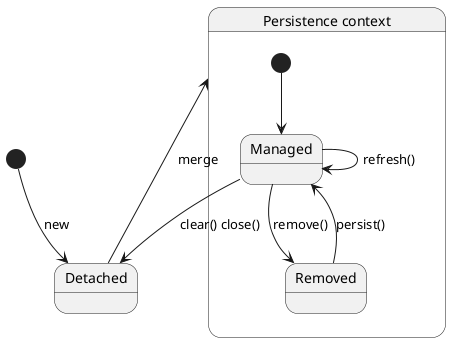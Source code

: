@startuml

[*] --> Detached : new

state "Persistence context" as Persisted {
  state "Managed" as Managed
  state "Removed" as Removed
  [*] --> Managed
  Managed --> Managed : refresh()
  Managed --> Removed : remove()
  Removed --> Managed : persist()
 }

 Detached --> Persisted : merge
 Managed --> Detached : clear() close()

@enduml